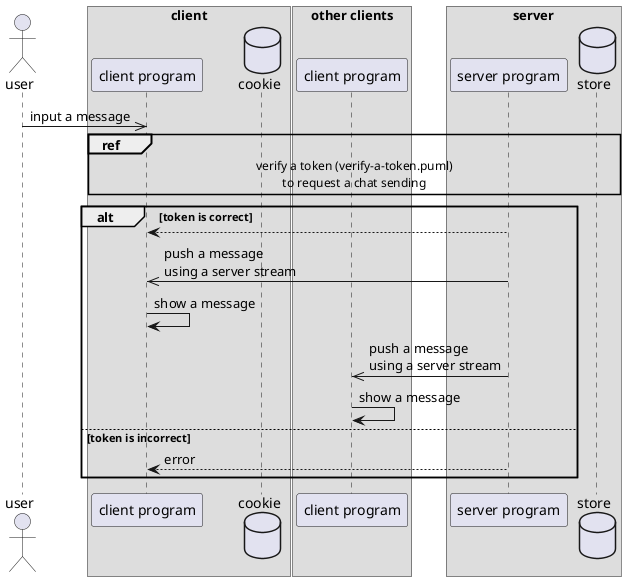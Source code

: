 @startuml global-chat

actor user
box client
    participant "client program" as client
    database cookie
end box
box other clients
    participant "client program" as other_clients
end box

box server
    participant "server program" as server
    database store
end box

user ->> client : input a message
' client -> cookie : get a token
' cookie --> client : token / undefined
' client -> server : chat sending request
' server -> store : put a log
' store --> server
' server -> store : check existence of a token
' store --> server : check result
ref over client, store : verify a token (verify-a-token.puml)\nto request a chat sending
alt token is correct
    server --> client
    server ->> client : push a message\nusing a server stream
    client -> client : show a message
    server ->> other_clients : push a message\nusing a server stream
    other_clients -> other_clients : show a message
else token is incorrect
    server --> client : error
end

@enduml
